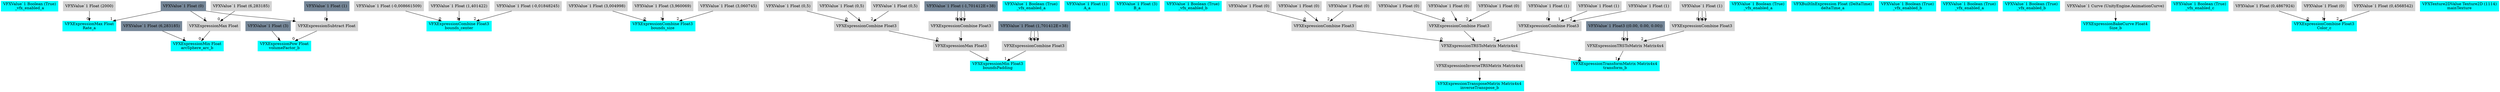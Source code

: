 digraph G {
node0 [shape="box" color="cyan" style="filled" label="VFXValue`1 Boolean (True)
_vfx_enabled_a"]
node1 [shape="box" color="cyan" style="filled" label="VFXExpressionMax Float
Rate_a"]
node2 [shape="box" color="lightgray" style="filled" label="VFXValue`1 Float (2000)"]
node3 [shape="box" color="lightslategray" style="filled" label="VFXValue`1 Float (0)"]
node4 [shape="box" color="cyan" style="filled" label="VFXExpressionCombine Float3
bounds_center"]
node5 [shape="box" color="lightgray" style="filled" label="VFXValue`1 Float (-0,008661509)"]
node6 [shape="box" color="lightgray" style="filled" label="VFXValue`1 Float (1,401422)"]
node7 [shape="box" color="lightgray" style="filled" label="VFXValue`1 Float (-0,01848245)"]
node8 [shape="box" color="cyan" style="filled" label="VFXExpressionCombine Float3
bounds_size"]
node9 [shape="box" color="lightgray" style="filled" label="VFXValue`1 Float (3,004998)"]
node10 [shape="box" color="lightgray" style="filled" label="VFXValue`1 Float (3,960069)"]
node11 [shape="box" color="lightgray" style="filled" label="VFXValue`1 Float (3,060745)"]
node12 [shape="box" color="cyan" style="filled" label="VFXExpressionMin Float3
boundsPadding"]
node13 [shape="box" color="lightgray" style="filled" label="VFXExpressionMax Float3"]
node14 [shape="box" color="lightgray" style="filled" label="VFXExpressionCombine Float3"]
node15 [shape="box" color="lightgray" style="filled" label="VFXValue`1 Float (0,5)"]
node16 [shape="box" color="lightgray" style="filled" label="VFXValue`1 Float (0,5)"]
node17 [shape="box" color="lightgray" style="filled" label="VFXValue`1 Float (0,5)"]
node18 [shape="box" color="lightgray" style="filled" label="VFXExpressionCombine Float3"]
node19 [shape="box" color="lightslategray" style="filled" label="VFXValue`1 Float (-1,701412E+38)"]
node20 [shape="box" color="lightgray" style="filled" label="VFXExpressionCombine Float3"]
node21 [shape="box" color="lightslategray" style="filled" label="VFXValue`1 Float (1,701412E+38)"]
node22 [shape="box" color="cyan" style="filled" label="VFXValue`1 Boolean (True)
_vfx_enabled_a"]
node23 [shape="box" color="cyan" style="filled" label="VFXValue`1 Float (1)
A_a"]
node24 [shape="box" color="cyan" style="filled" label="VFXValue`1 Float (3)
B_a"]
node25 [shape="box" color="cyan" style="filled" label="VFXValue`1 Boolean (True)
_vfx_enabled_b"]
node26 [shape="box" color="cyan" style="filled" label="VFXExpressionMin Float
arcSphere_arc_b"]
node27 [shape="box" color="lightgray" style="filled" label="VFXExpressionMax Float"]
node28 [shape="box" color="lightgray" style="filled" label="VFXValue`1 Float (6,283185)"]
node29 [shape="box" color="lightslategray" style="filled" label="VFXValue`1 Float (6,283185)"]
node30 [shape="box" color="cyan" style="filled" label="VFXExpressionTransformMatrix Matrix4x4
transform_b"]
node31 [shape="box" color="lightgray" style="filled" label="VFXExpressionTRSToMatrix Matrix4x4"]
node32 [shape="box" color="lightgray" style="filled" label="VFXExpressionCombine Float3"]
node33 [shape="box" color="lightgray" style="filled" label="VFXValue`1 Float (0)"]
node34 [shape="box" color="lightgray" style="filled" label="VFXValue`1 Float (0)"]
node35 [shape="box" color="lightgray" style="filled" label="VFXValue`1 Float (0)"]
node36 [shape="box" color="lightgray" style="filled" label="VFXExpressionCombine Float3"]
node37 [shape="box" color="lightgray" style="filled" label="VFXValue`1 Float (0)"]
node38 [shape="box" color="lightgray" style="filled" label="VFXValue`1 Float (0)"]
node39 [shape="box" color="lightgray" style="filled" label="VFXValue`1 Float (0)"]
node40 [shape="box" color="lightgray" style="filled" label="VFXExpressionCombine Float3"]
node41 [shape="box" color="lightgray" style="filled" label="VFXValue`1 Float (1)"]
node42 [shape="box" color="lightgray" style="filled" label="VFXValue`1 Float (1)"]
node43 [shape="box" color="lightgray" style="filled" label="VFXValue`1 Float (1)"]
node44 [shape="box" color="lightgray" style="filled" label="VFXExpressionTRSToMatrix Matrix4x4"]
node45 [shape="box" color="lightslategray" style="filled" label="VFXValue`1 Float3 ((0.00, 0.00, 0.00))"]
node46 [shape="box" color="lightgray" style="filled" label="VFXExpressionCombine Float3"]
node47 [shape="box" color="lightgray" style="filled" label="VFXValue`1 Float (1)"]
node48 [shape="box" color="cyan" style="filled" label="VFXExpressionTransposeMatrix Matrix4x4
inverseTranspose_b"]
node49 [shape="box" color="lightgray" style="filled" label="VFXExpressionInverseTRSMatrix Matrix4x4"]
node50 [shape="box" color="cyan" style="filled" label="VFXExpressionPow Float
volumeFactor_b"]
node51 [shape="box" color="lightgray" style="filled" label="VFXExpressionSubtract Float"]
node52 [shape="box" color="lightslategray" style="filled" label="VFXValue`1 Float (1)"]
node53 [shape="box" color="lightslategray" style="filled" label="VFXValue`1 Float (3)"]
node54 [shape="box" color="cyan" style="filled" label="VFXValue`1 Boolean (True)
_vfx_enabled_a"]
node55 [shape="box" color="cyan" style="filled" label="VFXBuiltInExpression Float (DeltaTime)
deltaTime_a"]
node56 [shape="box" color="cyan" style="filled" label="VFXValue`1 Boolean (True)
_vfx_enabled_b"]
node57 [shape="box" color="cyan" style="filled" label="VFXValue`1 Boolean (True)
_vfx_enabled_a"]
node58 [shape="box" color="cyan" style="filled" label="VFXValue`1 Boolean (True)
_vfx_enabled_b"]
node59 [shape="box" color="cyan" style="filled" label="VFXExpressionBakeCurve Float4
Size_b"]
node60 [shape="box" color="lightgray" style="filled" label="VFXValue`1 Curve (UnityEngine.AnimationCurve)"]
node61 [shape="box" color="cyan" style="filled" label="VFXValue`1 Boolean (True)
_vfx_enabled_c"]
node62 [shape="box" color="cyan" style="filled" label="VFXExpressionCombine Float3
Color_c"]
node63 [shape="box" color="lightgray" style="filled" label="VFXValue`1 Float (0,4867924)"]
node64 [shape="box" color="lightgray" style="filled" label="VFXValue`1 Float (0)"]
node65 [shape="box" color="lightgray" style="filled" label="VFXValue`1 Float (0,4568542)"]
node66 [shape="box" color="cyan" style="filled" label="VFXTexture2DValue Texture2D (1114)
mainTexture"]
node2 -> node1 [headlabel="0"]
node3 -> node1 [headlabel="1"]
node5 -> node4 [headlabel="0"]
node6 -> node4 [headlabel="1"]
node7 -> node4 [headlabel="2"]
node9 -> node8 [headlabel="0"]
node10 -> node8 [headlabel="1"]
node11 -> node8 [headlabel="2"]
node13 -> node12 [headlabel="0"]
node20 -> node12 [headlabel="1"]
node14 -> node13 [headlabel="0"]
node18 -> node13 [headlabel="1"]
node15 -> node14 [headlabel="0"]
node16 -> node14 [headlabel="1"]
node17 -> node14 [headlabel="2"]
node19 -> node18 [headlabel="0"]
node19 -> node18 [headlabel="1"]
node19 -> node18 [headlabel="2"]
node21 -> node20 [headlabel="0"]
node21 -> node20 [headlabel="1"]
node21 -> node20 [headlabel="2"]
node27 -> node26 [headlabel="0"]
node29 -> node26 [headlabel="1"]
node28 -> node27 [headlabel="0"]
node3 -> node27 [headlabel="1"]
node31 -> node30 [headlabel="0"]
node44 -> node30 [headlabel="1"]
node32 -> node31 [headlabel="0"]
node36 -> node31 [headlabel="1"]
node40 -> node31 [headlabel="2"]
node33 -> node32 [headlabel="0"]
node34 -> node32 [headlabel="1"]
node35 -> node32 [headlabel="2"]
node37 -> node36 [headlabel="0"]
node38 -> node36 [headlabel="1"]
node39 -> node36 [headlabel="2"]
node41 -> node40 [headlabel="0"]
node42 -> node40 [headlabel="1"]
node43 -> node40 [headlabel="2"]
node45 -> node44 [headlabel="0"]
node45 -> node44 [headlabel="1"]
node46 -> node44 [headlabel="2"]
node47 -> node46 [headlabel="0"]
node47 -> node46 [headlabel="1"]
node47 -> node46 [headlabel="2"]
node49 -> node48 
node31 -> node49 
node51 -> node50 [headlabel="0"]
node53 -> node50 [headlabel="1"]
node52 -> node51 [headlabel="0"]
node3 -> node51 [headlabel="1"]
node60 -> node59 
node63 -> node62 [headlabel="0"]
node64 -> node62 [headlabel="1"]
node65 -> node62 [headlabel="2"]
}
